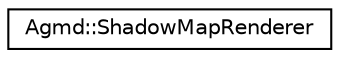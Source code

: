 digraph "Graphical Class Hierarchy"
{
  edge [fontname="Helvetica",fontsize="10",labelfontname="Helvetica",labelfontsize="10"];
  node [fontname="Helvetica",fontsize="10",shape=record];
  rankdir="LR";
  Node1 [label="Agmd::ShadowMapRenderer",height=0.2,width=0.4,color="black", fillcolor="white", style="filled",URL="$class_agmd_1_1_shadow_map_renderer.html"];
}
